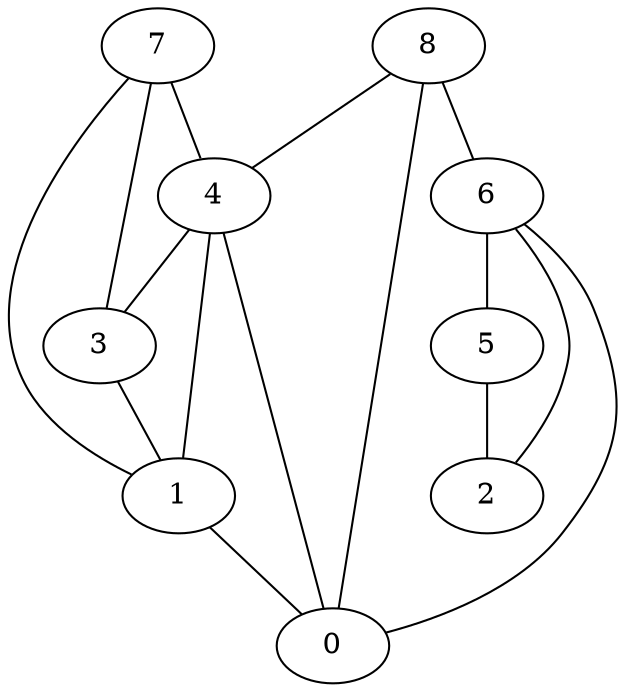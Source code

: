 strict graph {
    # There must be always an initial state
	7	 [initial=1];

    # An at least one goal state
    5	 [goal=1];

    # But it's valid to have many goal states
	2	 [goal=1];    

    # edges with no explicit weight have weight 1
	1 -- 0	 [weight=3];
	3 -- 1;
	4 -- 0;
	4 -- 1	 [weight=2];
	4 -- 3	 [weight=3];
	5 -- 2	 [weight=2];
	6 -- 2;
	6 -- 5	 [weight=3];
	6 -- 0	 [weight=3];
	7 -- 4	 [weight=3];
	7 -- 1;
	7 -- 3	 [weight=2];
	8 -- 4	 [weight=2];
	8 -- 0	 [weight=1];
	8 -- 6	 [weight=3];

    # An artificial path to test hill-climbing
    # Nodes with no explicit value have value 0
    4    [value=2];
    5    [value=5];
    6    [value=4];
    7    [value=1];
    8    [value=3];

}

